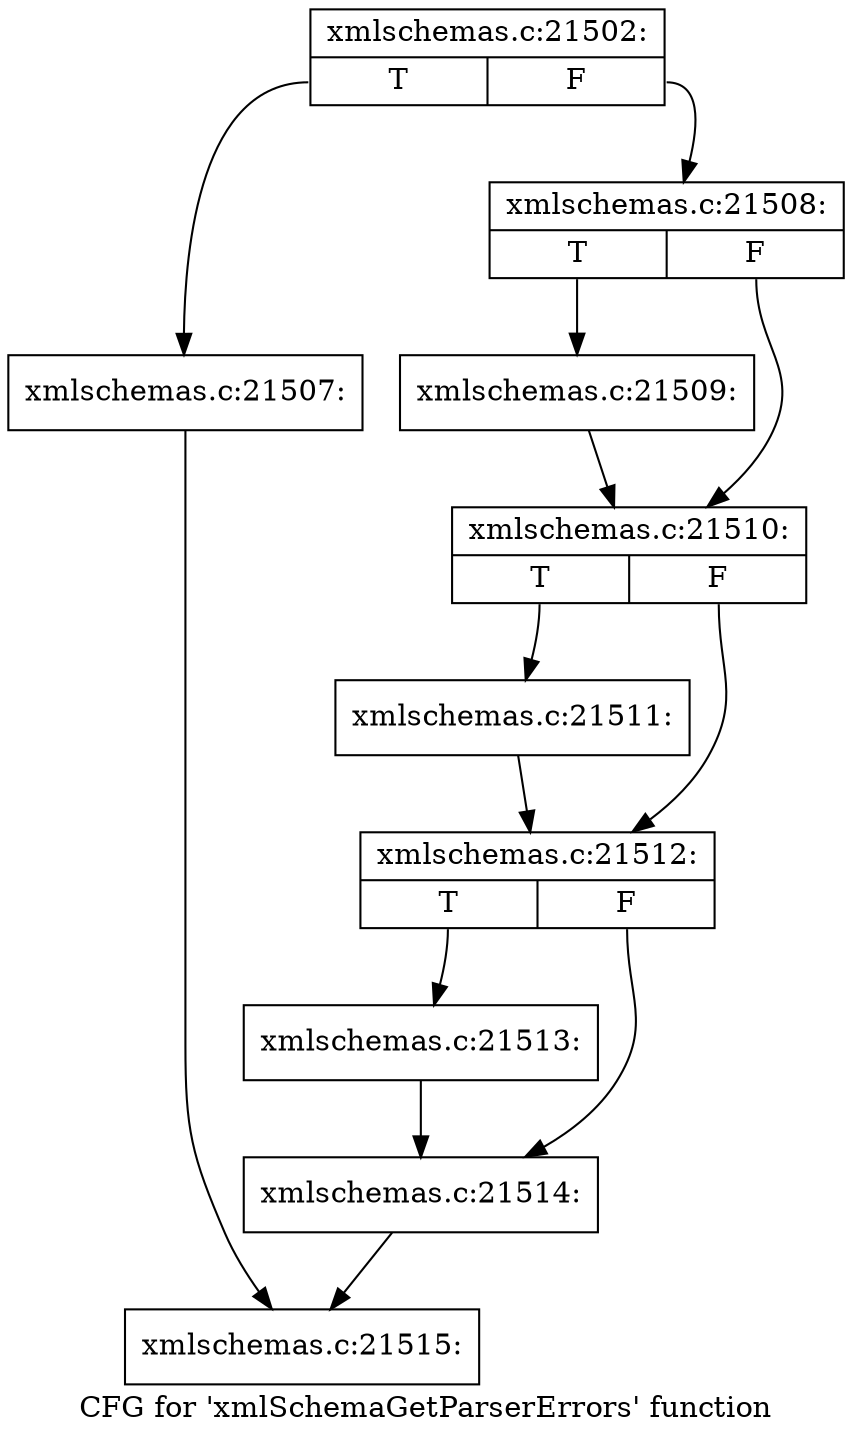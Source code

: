 digraph "CFG for 'xmlSchemaGetParserErrors' function" {
	label="CFG for 'xmlSchemaGetParserErrors' function";

	Node0x55d025c0fb30 [shape=record,label="{xmlschemas.c:21502:|{<s0>T|<s1>F}}"];
	Node0x55d025c0fb30:s0 -> Node0x55d025c13bc0;
	Node0x55d025c0fb30:s1 -> Node0x55d025c13c10;
	Node0x55d025c13bc0 [shape=record,label="{xmlschemas.c:21507:}"];
	Node0x55d025c13bc0 -> Node0x55d025c12560;
	Node0x55d025c13c10 [shape=record,label="{xmlschemas.c:21508:|{<s0>T|<s1>F}}"];
	Node0x55d025c13c10:s0 -> Node0x55d025c140d0;
	Node0x55d025c13c10:s1 -> Node0x55d025c14120;
	Node0x55d025c140d0 [shape=record,label="{xmlschemas.c:21509:}"];
	Node0x55d025c140d0 -> Node0x55d025c14120;
	Node0x55d025c14120 [shape=record,label="{xmlschemas.c:21510:|{<s0>T|<s1>F}}"];
	Node0x55d025c14120:s0 -> Node0x55d025c14760;
	Node0x55d025c14120:s1 -> Node0x55d025c147b0;
	Node0x55d025c14760 [shape=record,label="{xmlschemas.c:21511:}"];
	Node0x55d025c14760 -> Node0x55d025c147b0;
	Node0x55d025c147b0 [shape=record,label="{xmlschemas.c:21512:|{<s0>T|<s1>F}}"];
	Node0x55d025c147b0:s0 -> Node0x55d025c14dc0;
	Node0x55d025c147b0:s1 -> Node0x55d025c14e10;
	Node0x55d025c14dc0 [shape=record,label="{xmlschemas.c:21513:}"];
	Node0x55d025c14dc0 -> Node0x55d025c14e10;
	Node0x55d025c14e10 [shape=record,label="{xmlschemas.c:21514:}"];
	Node0x55d025c14e10 -> Node0x55d025c12560;
	Node0x55d025c12560 [shape=record,label="{xmlschemas.c:21515:}"];
}
